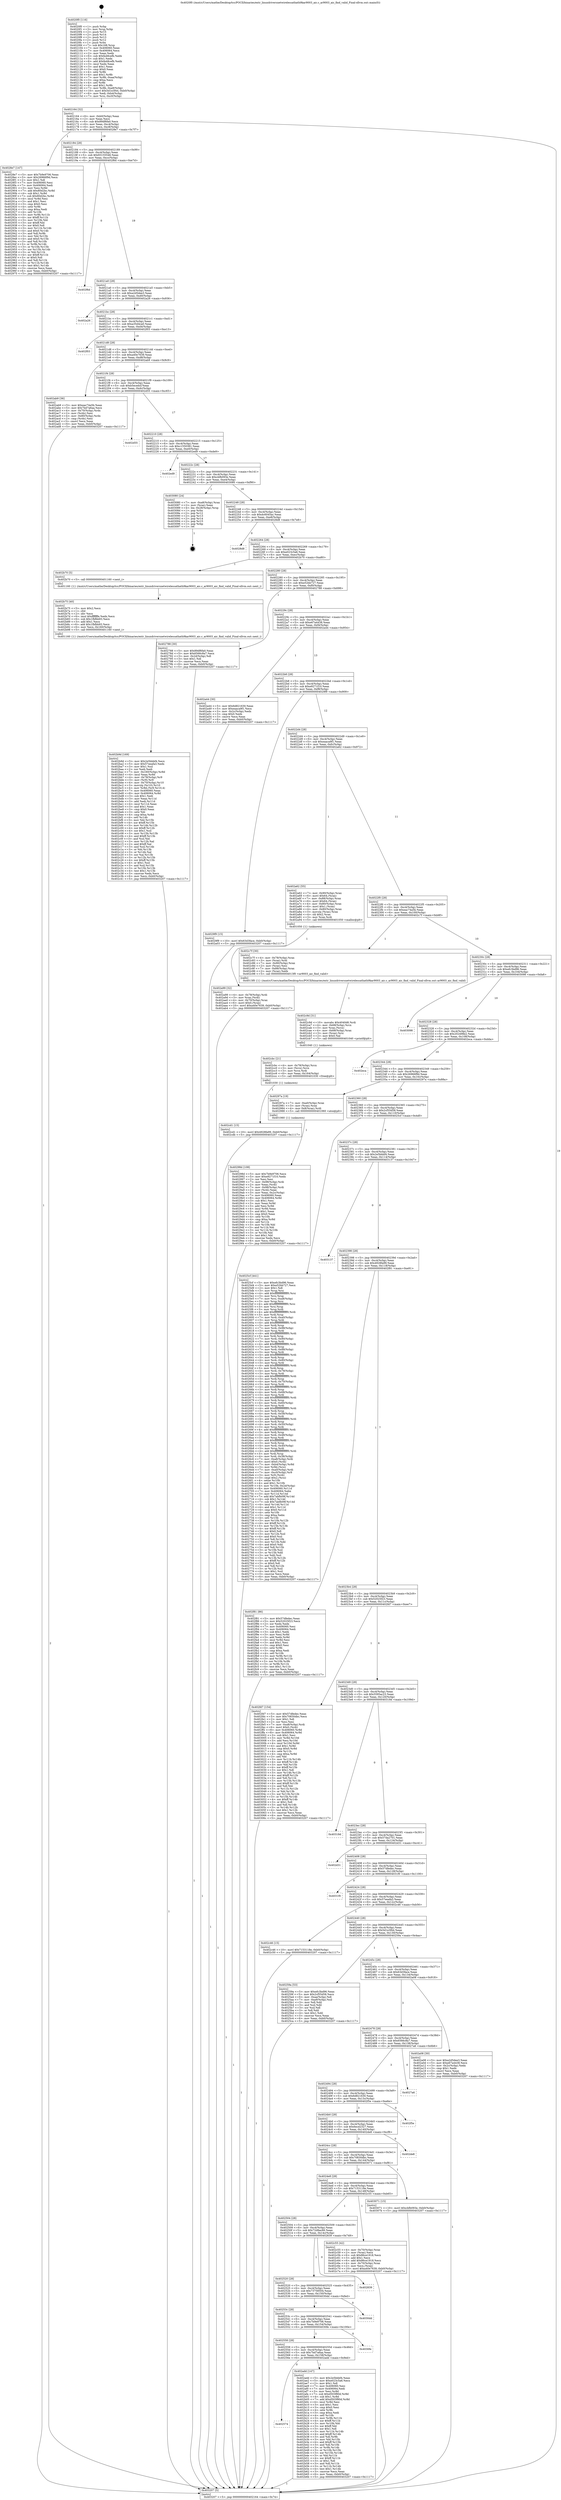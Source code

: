 digraph "0x4020f0" {
  label = "0x4020f0 (/mnt/c/Users/mathe/Desktop/tcc/POCII/binaries/extr_linuxdriversnetwirelessathath9kar9003_aic.c_ar9003_aic_find_valid_Final-ollvm.out::main(0))"
  labelloc = "t"
  node[shape=record]

  Entry [label="",width=0.3,height=0.3,shape=circle,fillcolor=black,style=filled]
  "0x402164" [label="{
     0x402164 [32]\l
     | [instrs]\l
     &nbsp;&nbsp;0x402164 \<+6\>: mov -0xb0(%rbp),%eax\l
     &nbsp;&nbsp;0x40216a \<+2\>: mov %eax,%ecx\l
     &nbsp;&nbsp;0x40216c \<+6\>: sub $0x89df6fa0,%ecx\l
     &nbsp;&nbsp;0x402172 \<+6\>: mov %eax,-0xc4(%rbp)\l
     &nbsp;&nbsp;0x402178 \<+6\>: mov %ecx,-0xc8(%rbp)\l
     &nbsp;&nbsp;0x40217e \<+6\>: je 00000000004028e7 \<main+0x7f7\>\l
  }"]
  "0x4028e7" [label="{
     0x4028e7 [147]\l
     | [instrs]\l
     &nbsp;&nbsp;0x4028e7 \<+5\>: mov $0x7b9e9706,%eax\l
     &nbsp;&nbsp;0x4028ec \<+5\>: mov $0x26966f9d,%ecx\l
     &nbsp;&nbsp;0x4028f1 \<+2\>: mov $0x1,%dl\l
     &nbsp;&nbsp;0x4028f3 \<+7\>: mov 0x406060,%esi\l
     &nbsp;&nbsp;0x4028fa \<+7\>: mov 0x406064,%edi\l
     &nbsp;&nbsp;0x402901 \<+3\>: mov %esi,%r8d\l
     &nbsp;&nbsp;0x402904 \<+7\>: add $0x80d2bc,%r8d\l
     &nbsp;&nbsp;0x40290b \<+4\>: sub $0x1,%r8d\l
     &nbsp;&nbsp;0x40290f \<+7\>: sub $0x80d2bc,%r8d\l
     &nbsp;&nbsp;0x402916 \<+4\>: imul %r8d,%esi\l
     &nbsp;&nbsp;0x40291a \<+3\>: and $0x1,%esi\l
     &nbsp;&nbsp;0x40291d \<+3\>: cmp $0x0,%esi\l
     &nbsp;&nbsp;0x402920 \<+4\>: sete %r9b\l
     &nbsp;&nbsp;0x402924 \<+3\>: cmp $0xa,%edi\l
     &nbsp;&nbsp;0x402927 \<+4\>: setl %r10b\l
     &nbsp;&nbsp;0x40292b \<+3\>: mov %r9b,%r11b\l
     &nbsp;&nbsp;0x40292e \<+4\>: xor $0xff,%r11b\l
     &nbsp;&nbsp;0x402932 \<+3\>: mov %r10b,%bl\l
     &nbsp;&nbsp;0x402935 \<+3\>: xor $0xff,%bl\l
     &nbsp;&nbsp;0x402938 \<+3\>: xor $0x0,%dl\l
     &nbsp;&nbsp;0x40293b \<+3\>: mov %r11b,%r14b\l
     &nbsp;&nbsp;0x40293e \<+4\>: and $0x0,%r14b\l
     &nbsp;&nbsp;0x402942 \<+3\>: and %dl,%r9b\l
     &nbsp;&nbsp;0x402945 \<+3\>: mov %bl,%r15b\l
     &nbsp;&nbsp;0x402948 \<+4\>: and $0x0,%r15b\l
     &nbsp;&nbsp;0x40294c \<+3\>: and %dl,%r10b\l
     &nbsp;&nbsp;0x40294f \<+3\>: or %r9b,%r14b\l
     &nbsp;&nbsp;0x402952 \<+3\>: or %r10b,%r15b\l
     &nbsp;&nbsp;0x402955 \<+3\>: xor %r15b,%r14b\l
     &nbsp;&nbsp;0x402958 \<+3\>: or %bl,%r11b\l
     &nbsp;&nbsp;0x40295b \<+4\>: xor $0xff,%r11b\l
     &nbsp;&nbsp;0x40295f \<+3\>: or $0x0,%dl\l
     &nbsp;&nbsp;0x402962 \<+3\>: and %dl,%r11b\l
     &nbsp;&nbsp;0x402965 \<+3\>: or %r11b,%r14b\l
     &nbsp;&nbsp;0x402968 \<+4\>: test $0x1,%r14b\l
     &nbsp;&nbsp;0x40296c \<+3\>: cmovne %ecx,%eax\l
     &nbsp;&nbsp;0x40296f \<+6\>: mov %eax,-0xb0(%rbp)\l
     &nbsp;&nbsp;0x402975 \<+5\>: jmp 0000000000403207 \<main+0x1117\>\l
  }"]
  "0x402184" [label="{
     0x402184 [28]\l
     | [instrs]\l
     &nbsp;&nbsp;0x402184 \<+5\>: jmp 0000000000402189 \<main+0x99\>\l
     &nbsp;&nbsp;0x402189 \<+6\>: mov -0xc4(%rbp),%eax\l
     &nbsp;&nbsp;0x40218f \<+5\>: sub $0x93155546,%eax\l
     &nbsp;&nbsp;0x402194 \<+6\>: mov %eax,-0xcc(%rbp)\l
     &nbsp;&nbsp;0x40219a \<+6\>: je 0000000000402f6d \<main+0xe7d\>\l
  }"]
  Exit [label="",width=0.3,height=0.3,shape=circle,fillcolor=black,style=filled,peripheries=2]
  "0x402f6d" [label="{
     0x402f6d\l
  }", style=dashed]
  "0x4021a0" [label="{
     0x4021a0 [28]\l
     | [instrs]\l
     &nbsp;&nbsp;0x4021a0 \<+5\>: jmp 00000000004021a5 \<main+0xb5\>\l
     &nbsp;&nbsp;0x4021a5 \<+6\>: mov -0xc4(%rbp),%eax\l
     &nbsp;&nbsp;0x4021ab \<+5\>: sub $0xa2d5dee3,%eax\l
     &nbsp;&nbsp;0x4021b0 \<+6\>: mov %eax,-0xd0(%rbp)\l
     &nbsp;&nbsp;0x4021b6 \<+6\>: je 0000000000402a26 \<main+0x936\>\l
  }"]
  "0x402cd1" [label="{
     0x402cd1 [15]\l
     | [instrs]\l
     &nbsp;&nbsp;0x402cd1 \<+10\>: movl $0x4928fa99,-0xb0(%rbp)\l
     &nbsp;&nbsp;0x402cdb \<+5\>: jmp 0000000000403207 \<main+0x1117\>\l
  }"]
  "0x402a26" [label="{
     0x402a26\l
  }", style=dashed]
  "0x4021bc" [label="{
     0x4021bc [28]\l
     | [instrs]\l
     &nbsp;&nbsp;0x4021bc \<+5\>: jmp 00000000004021c1 \<main+0xd1\>\l
     &nbsp;&nbsp;0x4021c1 \<+6\>: mov -0xc4(%rbp),%eax\l
     &nbsp;&nbsp;0x4021c7 \<+5\>: sub $0xa35d4ca0,%eax\l
     &nbsp;&nbsp;0x4021cc \<+6\>: mov %eax,-0xd4(%rbp)\l
     &nbsp;&nbsp;0x4021d2 \<+6\>: je 0000000000402f03 \<main+0xe13\>\l
  }"]
  "0x402cbc" [label="{
     0x402cbc [21]\l
     | [instrs]\l
     &nbsp;&nbsp;0x402cbc \<+4\>: mov -0x78(%rbp),%rcx\l
     &nbsp;&nbsp;0x402cc0 \<+3\>: mov (%rcx),%rcx\l
     &nbsp;&nbsp;0x402cc3 \<+3\>: mov %rcx,%rdi\l
     &nbsp;&nbsp;0x402cc6 \<+6\>: mov %eax,-0x164(%rbp)\l
     &nbsp;&nbsp;0x402ccc \<+5\>: call 0000000000401030 \<free@plt\>\l
     | [calls]\l
     &nbsp;&nbsp;0x401030 \{1\} (unknown)\l
  }"]
  "0x402f03" [label="{
     0x402f03\l
  }", style=dashed]
  "0x4021d8" [label="{
     0x4021d8 [28]\l
     | [instrs]\l
     &nbsp;&nbsp;0x4021d8 \<+5\>: jmp 00000000004021dd \<main+0xed\>\l
     &nbsp;&nbsp;0x4021dd \<+6\>: mov -0xc4(%rbp),%eax\l
     &nbsp;&nbsp;0x4021e3 \<+5\>: sub $0xa40e7639,%eax\l
     &nbsp;&nbsp;0x4021e8 \<+6\>: mov %eax,-0xd8(%rbp)\l
     &nbsp;&nbsp;0x4021ee \<+6\>: je 0000000000402ab9 \<main+0x9c9\>\l
  }"]
  "0x402c9d" [label="{
     0x402c9d [31]\l
     | [instrs]\l
     &nbsp;&nbsp;0x402c9d \<+10\>: movabs $0x4040d6,%rdi\l
     &nbsp;&nbsp;0x402ca7 \<+4\>: mov -0x68(%rbp),%rcx\l
     &nbsp;&nbsp;0x402cab \<+3\>: mov %rax,(%rcx)\l
     &nbsp;&nbsp;0x402cae \<+4\>: mov -0x68(%rbp),%rax\l
     &nbsp;&nbsp;0x402cb2 \<+3\>: mov (%rax),%rsi\l
     &nbsp;&nbsp;0x402cb5 \<+2\>: mov $0x0,%al\l
     &nbsp;&nbsp;0x402cb7 \<+5\>: call 0000000000401040 \<printf@plt\>\l
     | [calls]\l
     &nbsp;&nbsp;0x401040 \{1\} (unknown)\l
  }"]
  "0x402ab9" [label="{
     0x402ab9 [36]\l
     | [instrs]\l
     &nbsp;&nbsp;0x402ab9 \<+5\>: mov $0xeac74a5b,%eax\l
     &nbsp;&nbsp;0x402abe \<+5\>: mov $0x7bd7a6aa,%ecx\l
     &nbsp;&nbsp;0x402ac3 \<+4\>: mov -0x70(%rbp),%rdx\l
     &nbsp;&nbsp;0x402ac7 \<+2\>: mov (%rdx),%esi\l
     &nbsp;&nbsp;0x402ac9 \<+4\>: mov -0x80(%rbp),%rdx\l
     &nbsp;&nbsp;0x402acd \<+2\>: cmp (%rdx),%esi\l
     &nbsp;&nbsp;0x402acf \<+3\>: cmovl %ecx,%eax\l
     &nbsp;&nbsp;0x402ad2 \<+6\>: mov %eax,-0xb0(%rbp)\l
     &nbsp;&nbsp;0x402ad8 \<+5\>: jmp 0000000000403207 \<main+0x1117\>\l
  }"]
  "0x4021f4" [label="{
     0x4021f4 [28]\l
     | [instrs]\l
     &nbsp;&nbsp;0x4021f4 \<+5\>: jmp 00000000004021f9 \<main+0x109\>\l
     &nbsp;&nbsp;0x4021f9 \<+6\>: mov -0xc4(%rbp),%eax\l
     &nbsp;&nbsp;0x4021ff \<+5\>: sub $0xb5ecedcf,%eax\l
     &nbsp;&nbsp;0x402204 \<+6\>: mov %eax,-0xdc(%rbp)\l
     &nbsp;&nbsp;0x40220a \<+6\>: je 0000000000402d55 \<main+0xc65\>\l
  }"]
  "0x402b9d" [label="{
     0x402b9d [169]\l
     | [instrs]\l
     &nbsp;&nbsp;0x402b9d \<+5\>: mov $0x2e5bbbf4,%ecx\l
     &nbsp;&nbsp;0x402ba2 \<+5\>: mov $0x57eeafa3,%edx\l
     &nbsp;&nbsp;0x402ba7 \<+3\>: mov $0x1,%sil\l
     &nbsp;&nbsp;0x402baa \<+2\>: xor %edi,%edi\l
     &nbsp;&nbsp;0x402bac \<+7\>: mov -0x160(%rbp),%r8d\l
     &nbsp;&nbsp;0x402bb3 \<+4\>: imul %eax,%r8d\l
     &nbsp;&nbsp;0x402bb7 \<+4\>: mov -0x78(%rbp),%r9\l
     &nbsp;&nbsp;0x402bbb \<+3\>: mov (%r9),%r9\l
     &nbsp;&nbsp;0x402bbe \<+4\>: mov -0x70(%rbp),%r10\l
     &nbsp;&nbsp;0x402bc2 \<+3\>: movslq (%r10),%r10\l
     &nbsp;&nbsp;0x402bc5 \<+4\>: mov %r8d,(%r9,%r10,4)\l
     &nbsp;&nbsp;0x402bc9 \<+7\>: mov 0x406060,%eax\l
     &nbsp;&nbsp;0x402bd0 \<+8\>: mov 0x406064,%r8d\l
     &nbsp;&nbsp;0x402bd8 \<+3\>: sub $0x1,%edi\l
     &nbsp;&nbsp;0x402bdb \<+3\>: mov %eax,%r11d\l
     &nbsp;&nbsp;0x402bde \<+3\>: add %edi,%r11d\l
     &nbsp;&nbsp;0x402be1 \<+4\>: imul %r11d,%eax\l
     &nbsp;&nbsp;0x402be5 \<+3\>: and $0x1,%eax\l
     &nbsp;&nbsp;0x402be8 \<+3\>: cmp $0x0,%eax\l
     &nbsp;&nbsp;0x402beb \<+3\>: sete %bl\l
     &nbsp;&nbsp;0x402bee \<+4\>: cmp $0xa,%r8d\l
     &nbsp;&nbsp;0x402bf2 \<+4\>: setl %r14b\l
     &nbsp;&nbsp;0x402bf6 \<+3\>: mov %bl,%r15b\l
     &nbsp;&nbsp;0x402bf9 \<+4\>: xor $0xff,%r15b\l
     &nbsp;&nbsp;0x402bfd \<+3\>: mov %r14b,%r12b\l
     &nbsp;&nbsp;0x402c00 \<+4\>: xor $0xff,%r12b\l
     &nbsp;&nbsp;0x402c04 \<+4\>: xor $0x1,%sil\l
     &nbsp;&nbsp;0x402c08 \<+3\>: mov %r15b,%r13b\l
     &nbsp;&nbsp;0x402c0b \<+4\>: and $0xff,%r13b\l
     &nbsp;&nbsp;0x402c0f \<+3\>: and %sil,%bl\l
     &nbsp;&nbsp;0x402c12 \<+3\>: mov %r12b,%al\l
     &nbsp;&nbsp;0x402c15 \<+2\>: and $0xff,%al\l
     &nbsp;&nbsp;0x402c17 \<+3\>: and %sil,%r14b\l
     &nbsp;&nbsp;0x402c1a \<+3\>: or %bl,%r13b\l
     &nbsp;&nbsp;0x402c1d \<+3\>: or %r14b,%al\l
     &nbsp;&nbsp;0x402c20 \<+3\>: xor %al,%r13b\l
     &nbsp;&nbsp;0x402c23 \<+3\>: or %r12b,%r15b\l
     &nbsp;&nbsp;0x402c26 \<+4\>: xor $0xff,%r15b\l
     &nbsp;&nbsp;0x402c2a \<+4\>: or $0x1,%sil\l
     &nbsp;&nbsp;0x402c2e \<+3\>: and %sil,%r15b\l
     &nbsp;&nbsp;0x402c31 \<+3\>: or %r15b,%r13b\l
     &nbsp;&nbsp;0x402c34 \<+4\>: test $0x1,%r13b\l
     &nbsp;&nbsp;0x402c38 \<+3\>: cmovne %edx,%ecx\l
     &nbsp;&nbsp;0x402c3b \<+6\>: mov %ecx,-0xb0(%rbp)\l
     &nbsp;&nbsp;0x402c41 \<+5\>: jmp 0000000000403207 \<main+0x1117\>\l
  }"]
  "0x402d55" [label="{
     0x402d55\l
  }", style=dashed]
  "0x402210" [label="{
     0x402210 [28]\l
     | [instrs]\l
     &nbsp;&nbsp;0x402210 \<+5\>: jmp 0000000000402215 \<main+0x125\>\l
     &nbsp;&nbsp;0x402215 \<+6\>: mov -0xc4(%rbp),%eax\l
     &nbsp;&nbsp;0x40221b \<+5\>: sub $0xc1550381,%eax\l
     &nbsp;&nbsp;0x402220 \<+6\>: mov %eax,-0xe0(%rbp)\l
     &nbsp;&nbsp;0x402226 \<+6\>: je 0000000000402ed9 \<main+0xde9\>\l
  }"]
  "0x402b75" [label="{
     0x402b75 [40]\l
     | [instrs]\l
     &nbsp;&nbsp;0x402b75 \<+5\>: mov $0x2,%ecx\l
     &nbsp;&nbsp;0x402b7a \<+1\>: cltd\l
     &nbsp;&nbsp;0x402b7b \<+2\>: idiv %ecx\l
     &nbsp;&nbsp;0x402b7d \<+6\>: imul $0xfffffffe,%edx,%ecx\l
     &nbsp;&nbsp;0x402b83 \<+6\>: sub $0x1fbfbb93,%ecx\l
     &nbsp;&nbsp;0x402b89 \<+3\>: add $0x1,%ecx\l
     &nbsp;&nbsp;0x402b8c \<+6\>: add $0x1fbfbb93,%ecx\l
     &nbsp;&nbsp;0x402b92 \<+6\>: mov %ecx,-0x160(%rbp)\l
     &nbsp;&nbsp;0x402b98 \<+5\>: call 0000000000401160 \<next_i\>\l
     | [calls]\l
     &nbsp;&nbsp;0x401160 \{1\} (/mnt/c/Users/mathe/Desktop/tcc/POCII/binaries/extr_linuxdriversnetwirelessathath9kar9003_aic.c_ar9003_aic_find_valid_Final-ollvm.out::next_i)\l
  }"]
  "0x402ed9" [label="{
     0x402ed9\l
  }", style=dashed]
  "0x40222c" [label="{
     0x40222c [28]\l
     | [instrs]\l
     &nbsp;&nbsp;0x40222c \<+5\>: jmp 0000000000402231 \<main+0x141\>\l
     &nbsp;&nbsp;0x402231 \<+6\>: mov -0xc4(%rbp),%eax\l
     &nbsp;&nbsp;0x402237 \<+5\>: sub $0xcbfb093e,%eax\l
     &nbsp;&nbsp;0x40223c \<+6\>: mov %eax,-0xe4(%rbp)\l
     &nbsp;&nbsp;0x402242 \<+6\>: je 0000000000403080 \<main+0xf90\>\l
  }"]
  "0x402574" [label="{
     0x402574\l
  }", style=dashed]
  "0x403080" [label="{
     0x403080 [24]\l
     | [instrs]\l
     &nbsp;&nbsp;0x403080 \<+7\>: mov -0xa8(%rbp),%rax\l
     &nbsp;&nbsp;0x403087 \<+2\>: mov (%rax),%eax\l
     &nbsp;&nbsp;0x403089 \<+4\>: lea -0x28(%rbp),%rsp\l
     &nbsp;&nbsp;0x40308d \<+1\>: pop %rbx\l
     &nbsp;&nbsp;0x40308e \<+2\>: pop %r12\l
     &nbsp;&nbsp;0x403090 \<+2\>: pop %r13\l
     &nbsp;&nbsp;0x403092 \<+2\>: pop %r14\l
     &nbsp;&nbsp;0x403094 \<+2\>: pop %r15\l
     &nbsp;&nbsp;0x403096 \<+1\>: pop %rbp\l
     &nbsp;&nbsp;0x403097 \<+1\>: ret\l
  }"]
  "0x402248" [label="{
     0x402248 [28]\l
     | [instrs]\l
     &nbsp;&nbsp;0x402248 \<+5\>: jmp 000000000040224d \<main+0x15d\>\l
     &nbsp;&nbsp;0x40224d \<+6\>: mov -0xc4(%rbp),%eax\l
     &nbsp;&nbsp;0x402253 \<+5\>: sub $0xdc6045ac,%eax\l
     &nbsp;&nbsp;0x402258 \<+6\>: mov %eax,-0xe8(%rbp)\l
     &nbsp;&nbsp;0x40225e \<+6\>: je 00000000004028d8 \<main+0x7e8\>\l
  }"]
  "0x402add" [label="{
     0x402add [147]\l
     | [instrs]\l
     &nbsp;&nbsp;0x402add \<+5\>: mov $0x2e5bbbf4,%eax\l
     &nbsp;&nbsp;0x402ae2 \<+5\>: mov $0xe023c5a6,%ecx\l
     &nbsp;&nbsp;0x402ae7 \<+2\>: mov $0x1,%dl\l
     &nbsp;&nbsp;0x402ae9 \<+7\>: mov 0x406060,%esi\l
     &nbsp;&nbsp;0x402af0 \<+7\>: mov 0x406064,%edi\l
     &nbsp;&nbsp;0x402af7 \<+3\>: mov %esi,%r8d\l
     &nbsp;&nbsp;0x402afa \<+7\>: sub $0xd503f80d,%r8d\l
     &nbsp;&nbsp;0x402b01 \<+4\>: sub $0x1,%r8d\l
     &nbsp;&nbsp;0x402b05 \<+7\>: add $0xd503f80d,%r8d\l
     &nbsp;&nbsp;0x402b0c \<+4\>: imul %r8d,%esi\l
     &nbsp;&nbsp;0x402b10 \<+3\>: and $0x1,%esi\l
     &nbsp;&nbsp;0x402b13 \<+3\>: cmp $0x0,%esi\l
     &nbsp;&nbsp;0x402b16 \<+4\>: sete %r9b\l
     &nbsp;&nbsp;0x402b1a \<+3\>: cmp $0xa,%edi\l
     &nbsp;&nbsp;0x402b1d \<+4\>: setl %r10b\l
     &nbsp;&nbsp;0x402b21 \<+3\>: mov %r9b,%r11b\l
     &nbsp;&nbsp;0x402b24 \<+4\>: xor $0xff,%r11b\l
     &nbsp;&nbsp;0x402b28 \<+3\>: mov %r10b,%bl\l
     &nbsp;&nbsp;0x402b2b \<+3\>: xor $0xff,%bl\l
     &nbsp;&nbsp;0x402b2e \<+3\>: xor $0x1,%dl\l
     &nbsp;&nbsp;0x402b31 \<+3\>: mov %r11b,%r14b\l
     &nbsp;&nbsp;0x402b34 \<+4\>: and $0xff,%r14b\l
     &nbsp;&nbsp;0x402b38 \<+3\>: and %dl,%r9b\l
     &nbsp;&nbsp;0x402b3b \<+3\>: mov %bl,%r15b\l
     &nbsp;&nbsp;0x402b3e \<+4\>: and $0xff,%r15b\l
     &nbsp;&nbsp;0x402b42 \<+3\>: and %dl,%r10b\l
     &nbsp;&nbsp;0x402b45 \<+3\>: or %r9b,%r14b\l
     &nbsp;&nbsp;0x402b48 \<+3\>: or %r10b,%r15b\l
     &nbsp;&nbsp;0x402b4b \<+3\>: xor %r15b,%r14b\l
     &nbsp;&nbsp;0x402b4e \<+3\>: or %bl,%r11b\l
     &nbsp;&nbsp;0x402b51 \<+4\>: xor $0xff,%r11b\l
     &nbsp;&nbsp;0x402b55 \<+3\>: or $0x1,%dl\l
     &nbsp;&nbsp;0x402b58 \<+3\>: and %dl,%r11b\l
     &nbsp;&nbsp;0x402b5b \<+3\>: or %r11b,%r14b\l
     &nbsp;&nbsp;0x402b5e \<+4\>: test $0x1,%r14b\l
     &nbsp;&nbsp;0x402b62 \<+3\>: cmovne %ecx,%eax\l
     &nbsp;&nbsp;0x402b65 \<+6\>: mov %eax,-0xb0(%rbp)\l
     &nbsp;&nbsp;0x402b6b \<+5\>: jmp 0000000000403207 \<main+0x1117\>\l
  }"]
  "0x4028d8" [label="{
     0x4028d8\l
  }", style=dashed]
  "0x402264" [label="{
     0x402264 [28]\l
     | [instrs]\l
     &nbsp;&nbsp;0x402264 \<+5\>: jmp 0000000000402269 \<main+0x179\>\l
     &nbsp;&nbsp;0x402269 \<+6\>: mov -0xc4(%rbp),%eax\l
     &nbsp;&nbsp;0x40226f \<+5\>: sub $0xe023c5a6,%eax\l
     &nbsp;&nbsp;0x402274 \<+6\>: mov %eax,-0xec(%rbp)\l
     &nbsp;&nbsp;0x40227a \<+6\>: je 0000000000402b70 \<main+0xa80\>\l
  }"]
  "0x402558" [label="{
     0x402558 [28]\l
     | [instrs]\l
     &nbsp;&nbsp;0x402558 \<+5\>: jmp 000000000040255d \<main+0x46d\>\l
     &nbsp;&nbsp;0x40255d \<+6\>: mov -0xc4(%rbp),%eax\l
     &nbsp;&nbsp;0x402563 \<+5\>: sub $0x7bd7a6aa,%eax\l
     &nbsp;&nbsp;0x402568 \<+6\>: mov %eax,-0x158(%rbp)\l
     &nbsp;&nbsp;0x40256e \<+6\>: je 0000000000402add \<main+0x9ed\>\l
  }"]
  "0x402b70" [label="{
     0x402b70 [5]\l
     | [instrs]\l
     &nbsp;&nbsp;0x402b70 \<+5\>: call 0000000000401160 \<next_i\>\l
     | [calls]\l
     &nbsp;&nbsp;0x401160 \{1\} (/mnt/c/Users/mathe/Desktop/tcc/POCII/binaries/extr_linuxdriversnetwirelessathath9kar9003_aic.c_ar9003_aic_find_valid_Final-ollvm.out::next_i)\l
  }"]
  "0x402280" [label="{
     0x402280 [28]\l
     | [instrs]\l
     &nbsp;&nbsp;0x402280 \<+5\>: jmp 0000000000402285 \<main+0x195\>\l
     &nbsp;&nbsp;0x402285 \<+6\>: mov -0xc4(%rbp),%eax\l
     &nbsp;&nbsp;0x40228b \<+5\>: sub $0xe52bb727,%eax\l
     &nbsp;&nbsp;0x402290 \<+6\>: mov %eax,-0xf0(%rbp)\l
     &nbsp;&nbsp;0x402296 \<+6\>: je 0000000000402788 \<main+0x698\>\l
  }"]
  "0x4030fe" [label="{
     0x4030fe\l
  }", style=dashed]
  "0x402788" [label="{
     0x402788 [30]\l
     | [instrs]\l
     &nbsp;&nbsp;0x402788 \<+5\>: mov $0x89df6fa0,%eax\l
     &nbsp;&nbsp;0x40278d \<+5\>: mov $0x6566c8a7,%ecx\l
     &nbsp;&nbsp;0x402792 \<+3\>: mov -0x2d(%rbp),%dl\l
     &nbsp;&nbsp;0x402795 \<+3\>: test $0x1,%dl\l
     &nbsp;&nbsp;0x402798 \<+3\>: cmovne %ecx,%eax\l
     &nbsp;&nbsp;0x40279b \<+6\>: mov %eax,-0xb0(%rbp)\l
     &nbsp;&nbsp;0x4027a1 \<+5\>: jmp 0000000000403207 \<main+0x1117\>\l
  }"]
  "0x40229c" [label="{
     0x40229c [28]\l
     | [instrs]\l
     &nbsp;&nbsp;0x40229c \<+5\>: jmp 00000000004022a1 \<main+0x1b1\>\l
     &nbsp;&nbsp;0x4022a1 \<+6\>: mov -0xc4(%rbp),%eax\l
     &nbsp;&nbsp;0x4022a7 \<+5\>: sub $0xe67a4438,%eax\l
     &nbsp;&nbsp;0x4022ac \<+6\>: mov %eax,-0xf4(%rbp)\l
     &nbsp;&nbsp;0x4022b2 \<+6\>: je 0000000000402a44 \<main+0x954\>\l
  }"]
  "0x40253c" [label="{
     0x40253c [28]\l
     | [instrs]\l
     &nbsp;&nbsp;0x40253c \<+5\>: jmp 0000000000402541 \<main+0x451\>\l
     &nbsp;&nbsp;0x402541 \<+6\>: mov -0xc4(%rbp),%eax\l
     &nbsp;&nbsp;0x402547 \<+5\>: sub $0x7b9e9706,%eax\l
     &nbsp;&nbsp;0x40254c \<+6\>: mov %eax,-0x154(%rbp)\l
     &nbsp;&nbsp;0x402552 \<+6\>: je 00000000004030fe \<main+0x100e\>\l
  }"]
  "0x402a44" [label="{
     0x402a44 [30]\l
     | [instrs]\l
     &nbsp;&nbsp;0x402a44 \<+5\>: mov $0x6d821630,%eax\l
     &nbsp;&nbsp;0x402a49 \<+5\>: mov $0xeaaca9f1,%ecx\l
     &nbsp;&nbsp;0x402a4e \<+3\>: mov -0x2c(%rbp),%edx\l
     &nbsp;&nbsp;0x402a51 \<+3\>: cmp $0x0,%edx\l
     &nbsp;&nbsp;0x402a54 \<+3\>: cmove %ecx,%eax\l
     &nbsp;&nbsp;0x402a57 \<+6\>: mov %eax,-0xb0(%rbp)\l
     &nbsp;&nbsp;0x402a5d \<+5\>: jmp 0000000000403207 \<main+0x1117\>\l
  }"]
  "0x4022b8" [label="{
     0x4022b8 [28]\l
     | [instrs]\l
     &nbsp;&nbsp;0x4022b8 \<+5\>: jmp 00000000004022bd \<main+0x1cd\>\l
     &nbsp;&nbsp;0x4022bd \<+6\>: mov -0xc4(%rbp),%eax\l
     &nbsp;&nbsp;0x4022c3 \<+5\>: sub $0xe9271f10,%eax\l
     &nbsp;&nbsp;0x4022c8 \<+6\>: mov %eax,-0xf8(%rbp)\l
     &nbsp;&nbsp;0x4022ce \<+6\>: je 00000000004029f9 \<main+0x909\>\l
  }"]
  "0x4030dd" [label="{
     0x4030dd\l
  }", style=dashed]
  "0x4029f9" [label="{
     0x4029f9 [15]\l
     | [instrs]\l
     &nbsp;&nbsp;0x4029f9 \<+10\>: movl $0x63d3face,-0xb0(%rbp)\l
     &nbsp;&nbsp;0x402a03 \<+5\>: jmp 0000000000403207 \<main+0x1117\>\l
  }"]
  "0x4022d4" [label="{
     0x4022d4 [28]\l
     | [instrs]\l
     &nbsp;&nbsp;0x4022d4 \<+5\>: jmp 00000000004022d9 \<main+0x1e9\>\l
     &nbsp;&nbsp;0x4022d9 \<+6\>: mov -0xc4(%rbp),%eax\l
     &nbsp;&nbsp;0x4022df \<+5\>: sub $0xeaaca9f1,%eax\l
     &nbsp;&nbsp;0x4022e4 \<+6\>: mov %eax,-0xfc(%rbp)\l
     &nbsp;&nbsp;0x4022ea \<+6\>: je 0000000000402a62 \<main+0x972\>\l
  }"]
  "0x402520" [label="{
     0x402520 [28]\l
     | [instrs]\l
     &nbsp;&nbsp;0x402520 \<+5\>: jmp 0000000000402525 \<main+0x435\>\l
     &nbsp;&nbsp;0x402525 \<+6\>: mov -0xc4(%rbp),%eax\l
     &nbsp;&nbsp;0x40252b \<+5\>: sub $0x73758504,%eax\l
     &nbsp;&nbsp;0x402530 \<+6\>: mov %eax,-0x150(%rbp)\l
     &nbsp;&nbsp;0x402536 \<+6\>: je 00000000004030dd \<main+0xfed\>\l
  }"]
  "0x402a62" [label="{
     0x402a62 [55]\l
     | [instrs]\l
     &nbsp;&nbsp;0x402a62 \<+7\>: mov -0x90(%rbp),%rax\l
     &nbsp;&nbsp;0x402a69 \<+6\>: movl $0x64,(%rax)\l
     &nbsp;&nbsp;0x402a6f \<+7\>: mov -0x88(%rbp),%rax\l
     &nbsp;&nbsp;0x402a76 \<+6\>: movl $0x64,(%rax)\l
     &nbsp;&nbsp;0x402a7c \<+4\>: mov -0x80(%rbp),%rax\l
     &nbsp;&nbsp;0x402a80 \<+6\>: movl $0x1,(%rax)\l
     &nbsp;&nbsp;0x402a86 \<+4\>: mov -0x80(%rbp),%rax\l
     &nbsp;&nbsp;0x402a8a \<+3\>: movslq (%rax),%rax\l
     &nbsp;&nbsp;0x402a8d \<+4\>: shl $0x2,%rax\l
     &nbsp;&nbsp;0x402a91 \<+3\>: mov %rax,%rdi\l
     &nbsp;&nbsp;0x402a94 \<+5\>: call 0000000000401050 \<malloc@plt\>\l
     | [calls]\l
     &nbsp;&nbsp;0x401050 \{1\} (unknown)\l
  }"]
  "0x4022f0" [label="{
     0x4022f0 [28]\l
     | [instrs]\l
     &nbsp;&nbsp;0x4022f0 \<+5\>: jmp 00000000004022f5 \<main+0x205\>\l
     &nbsp;&nbsp;0x4022f5 \<+6\>: mov -0xc4(%rbp),%eax\l
     &nbsp;&nbsp;0x4022fb \<+5\>: sub $0xeac74a5b,%eax\l
     &nbsp;&nbsp;0x402300 \<+6\>: mov %eax,-0x100(%rbp)\l
     &nbsp;&nbsp;0x402306 \<+6\>: je 0000000000402c7f \<main+0xb8f\>\l
  }"]
  "0x402839" [label="{
     0x402839\l
  }", style=dashed]
  "0x402c7f" [label="{
     0x402c7f [30]\l
     | [instrs]\l
     &nbsp;&nbsp;0x402c7f \<+4\>: mov -0x78(%rbp),%rax\l
     &nbsp;&nbsp;0x402c83 \<+3\>: mov (%rax),%rdi\l
     &nbsp;&nbsp;0x402c86 \<+7\>: mov -0x90(%rbp),%rax\l
     &nbsp;&nbsp;0x402c8d \<+2\>: mov (%rax),%esi\l
     &nbsp;&nbsp;0x402c8f \<+7\>: mov -0x88(%rbp),%rax\l
     &nbsp;&nbsp;0x402c96 \<+2\>: mov (%rax),%edx\l
     &nbsp;&nbsp;0x402c98 \<+5\>: call 00000000004013f0 \<ar9003_aic_find_valid\>\l
     | [calls]\l
     &nbsp;&nbsp;0x4013f0 \{1\} (/mnt/c/Users/mathe/Desktop/tcc/POCII/binaries/extr_linuxdriversnetwirelessathath9kar9003_aic.c_ar9003_aic_find_valid_Final-ollvm.out::ar9003_aic_find_valid)\l
  }"]
  "0x40230c" [label="{
     0x40230c [28]\l
     | [instrs]\l
     &nbsp;&nbsp;0x40230c \<+5\>: jmp 0000000000402311 \<main+0x221\>\l
     &nbsp;&nbsp;0x402311 \<+6\>: mov -0xc4(%rbp),%eax\l
     &nbsp;&nbsp;0x402317 \<+5\>: sub $0xefc3bd96,%eax\l
     &nbsp;&nbsp;0x40231c \<+6\>: mov %eax,-0x104(%rbp)\l
     &nbsp;&nbsp;0x402322 \<+6\>: je 0000000000403098 \<main+0xfa8\>\l
  }"]
  "0x402504" [label="{
     0x402504 [28]\l
     | [instrs]\l
     &nbsp;&nbsp;0x402504 \<+5\>: jmp 0000000000402509 \<main+0x419\>\l
     &nbsp;&nbsp;0x402509 \<+6\>: mov -0xc4(%rbp),%eax\l
     &nbsp;&nbsp;0x40250f \<+5\>: sub $0x72d8ac66,%eax\l
     &nbsp;&nbsp;0x402514 \<+6\>: mov %eax,-0x14c(%rbp)\l
     &nbsp;&nbsp;0x40251a \<+6\>: je 0000000000402839 \<main+0x749\>\l
  }"]
  "0x403098" [label="{
     0x403098\l
  }", style=dashed]
  "0x402328" [label="{
     0x402328 [28]\l
     | [instrs]\l
     &nbsp;&nbsp;0x402328 \<+5\>: jmp 000000000040232d \<main+0x23d\>\l
     &nbsp;&nbsp;0x40232d \<+6\>: mov -0xc4(%rbp),%eax\l
     &nbsp;&nbsp;0x402333 \<+5\>: sub $0x202498e2,%eax\l
     &nbsp;&nbsp;0x402338 \<+6\>: mov %eax,-0x108(%rbp)\l
     &nbsp;&nbsp;0x40233e \<+6\>: je 0000000000402eca \<main+0xdda\>\l
  }"]
  "0x402c55" [label="{
     0x402c55 [42]\l
     | [instrs]\l
     &nbsp;&nbsp;0x402c55 \<+4\>: mov -0x70(%rbp),%rax\l
     &nbsp;&nbsp;0x402c59 \<+2\>: mov (%rax),%ecx\l
     &nbsp;&nbsp;0x402c5b \<+6\>: sub $0x86ce1918,%ecx\l
     &nbsp;&nbsp;0x402c61 \<+3\>: add $0x1,%ecx\l
     &nbsp;&nbsp;0x402c64 \<+6\>: add $0x86ce1918,%ecx\l
     &nbsp;&nbsp;0x402c6a \<+4\>: mov -0x70(%rbp),%rax\l
     &nbsp;&nbsp;0x402c6e \<+2\>: mov %ecx,(%rax)\l
     &nbsp;&nbsp;0x402c70 \<+10\>: movl $0xa40e7639,-0xb0(%rbp)\l
     &nbsp;&nbsp;0x402c7a \<+5\>: jmp 0000000000403207 \<main+0x1117\>\l
  }"]
  "0x402eca" [label="{
     0x402eca\l
  }", style=dashed]
  "0x402344" [label="{
     0x402344 [28]\l
     | [instrs]\l
     &nbsp;&nbsp;0x402344 \<+5\>: jmp 0000000000402349 \<main+0x259\>\l
     &nbsp;&nbsp;0x402349 \<+6\>: mov -0xc4(%rbp),%eax\l
     &nbsp;&nbsp;0x40234f \<+5\>: sub $0x26966f9d,%eax\l
     &nbsp;&nbsp;0x402354 \<+6\>: mov %eax,-0x10c(%rbp)\l
     &nbsp;&nbsp;0x40235a \<+6\>: je 000000000040297a \<main+0x88a\>\l
  }"]
  "0x4024e8" [label="{
     0x4024e8 [28]\l
     | [instrs]\l
     &nbsp;&nbsp;0x4024e8 \<+5\>: jmp 00000000004024ed \<main+0x3fd\>\l
     &nbsp;&nbsp;0x4024ed \<+6\>: mov -0xc4(%rbp),%eax\l
     &nbsp;&nbsp;0x4024f3 \<+5\>: sub $0x7153118e,%eax\l
     &nbsp;&nbsp;0x4024f8 \<+6\>: mov %eax,-0x148(%rbp)\l
     &nbsp;&nbsp;0x4024fe \<+6\>: je 0000000000402c55 \<main+0xb65\>\l
  }"]
  "0x40297a" [label="{
     0x40297a [19]\l
     | [instrs]\l
     &nbsp;&nbsp;0x40297a \<+7\>: mov -0xa0(%rbp),%rax\l
     &nbsp;&nbsp;0x402981 \<+3\>: mov (%rax),%rax\l
     &nbsp;&nbsp;0x402984 \<+4\>: mov 0x8(%rax),%rdi\l
     &nbsp;&nbsp;0x402988 \<+5\>: call 0000000000401060 \<atoi@plt\>\l
     | [calls]\l
     &nbsp;&nbsp;0x401060 \{1\} (unknown)\l
  }"]
  "0x402360" [label="{
     0x402360 [28]\l
     | [instrs]\l
     &nbsp;&nbsp;0x402360 \<+5\>: jmp 0000000000402365 \<main+0x275\>\l
     &nbsp;&nbsp;0x402365 \<+6\>: mov -0xc4(%rbp),%eax\l
     &nbsp;&nbsp;0x40236b \<+5\>: sub $0x2cf55d58,%eax\l
     &nbsp;&nbsp;0x402370 \<+6\>: mov %eax,-0x110(%rbp)\l
     &nbsp;&nbsp;0x402376 \<+6\>: je 00000000004025cf \<main+0x4df\>\l
  }"]
  "0x403071" [label="{
     0x403071 [15]\l
     | [instrs]\l
     &nbsp;&nbsp;0x403071 \<+10\>: movl $0xcbfb093e,-0xb0(%rbp)\l
     &nbsp;&nbsp;0x40307b \<+5\>: jmp 0000000000403207 \<main+0x1117\>\l
  }"]
  "0x4025cf" [label="{
     0x4025cf [441]\l
     | [instrs]\l
     &nbsp;&nbsp;0x4025cf \<+5\>: mov $0xefc3bd96,%eax\l
     &nbsp;&nbsp;0x4025d4 \<+5\>: mov $0xe52bb727,%ecx\l
     &nbsp;&nbsp;0x4025d9 \<+2\>: mov $0x1,%dl\l
     &nbsp;&nbsp;0x4025db \<+3\>: mov %rsp,%rsi\l
     &nbsp;&nbsp;0x4025de \<+4\>: add $0xfffffffffffffff0,%rsi\l
     &nbsp;&nbsp;0x4025e2 \<+3\>: mov %rsi,%rsp\l
     &nbsp;&nbsp;0x4025e5 \<+7\>: mov %rsi,-0xa8(%rbp)\l
     &nbsp;&nbsp;0x4025ec \<+3\>: mov %rsp,%rsi\l
     &nbsp;&nbsp;0x4025ef \<+4\>: add $0xfffffffffffffff0,%rsi\l
     &nbsp;&nbsp;0x4025f3 \<+3\>: mov %rsi,%rsp\l
     &nbsp;&nbsp;0x4025f6 \<+3\>: mov %rsp,%rdi\l
     &nbsp;&nbsp;0x4025f9 \<+4\>: add $0xfffffffffffffff0,%rdi\l
     &nbsp;&nbsp;0x4025fd \<+3\>: mov %rdi,%rsp\l
     &nbsp;&nbsp;0x402600 \<+7\>: mov %rdi,-0xa0(%rbp)\l
     &nbsp;&nbsp;0x402607 \<+3\>: mov %rsp,%rdi\l
     &nbsp;&nbsp;0x40260a \<+4\>: add $0xfffffffffffffff0,%rdi\l
     &nbsp;&nbsp;0x40260e \<+3\>: mov %rdi,%rsp\l
     &nbsp;&nbsp;0x402611 \<+7\>: mov %rdi,-0x98(%rbp)\l
     &nbsp;&nbsp;0x402618 \<+3\>: mov %rsp,%rdi\l
     &nbsp;&nbsp;0x40261b \<+4\>: add $0xfffffffffffffff0,%rdi\l
     &nbsp;&nbsp;0x40261f \<+3\>: mov %rdi,%rsp\l
     &nbsp;&nbsp;0x402622 \<+7\>: mov %rdi,-0x90(%rbp)\l
     &nbsp;&nbsp;0x402629 \<+3\>: mov %rsp,%rdi\l
     &nbsp;&nbsp;0x40262c \<+4\>: add $0xfffffffffffffff0,%rdi\l
     &nbsp;&nbsp;0x402630 \<+3\>: mov %rdi,%rsp\l
     &nbsp;&nbsp;0x402633 \<+7\>: mov %rdi,-0x88(%rbp)\l
     &nbsp;&nbsp;0x40263a \<+3\>: mov %rsp,%rdi\l
     &nbsp;&nbsp;0x40263d \<+4\>: add $0xfffffffffffffff0,%rdi\l
     &nbsp;&nbsp;0x402641 \<+3\>: mov %rdi,%rsp\l
     &nbsp;&nbsp;0x402644 \<+4\>: mov %rdi,-0x80(%rbp)\l
     &nbsp;&nbsp;0x402648 \<+3\>: mov %rsp,%rdi\l
     &nbsp;&nbsp;0x40264b \<+4\>: add $0xfffffffffffffff0,%rdi\l
     &nbsp;&nbsp;0x40264f \<+3\>: mov %rdi,%rsp\l
     &nbsp;&nbsp;0x402652 \<+4\>: mov %rdi,-0x78(%rbp)\l
     &nbsp;&nbsp;0x402656 \<+3\>: mov %rsp,%rdi\l
     &nbsp;&nbsp;0x402659 \<+4\>: add $0xfffffffffffffff0,%rdi\l
     &nbsp;&nbsp;0x40265d \<+3\>: mov %rdi,%rsp\l
     &nbsp;&nbsp;0x402660 \<+4\>: mov %rdi,-0x70(%rbp)\l
     &nbsp;&nbsp;0x402664 \<+3\>: mov %rsp,%rdi\l
     &nbsp;&nbsp;0x402667 \<+4\>: add $0xfffffffffffffff0,%rdi\l
     &nbsp;&nbsp;0x40266b \<+3\>: mov %rdi,%rsp\l
     &nbsp;&nbsp;0x40266e \<+4\>: mov %rdi,-0x68(%rbp)\l
     &nbsp;&nbsp;0x402672 \<+3\>: mov %rsp,%rdi\l
     &nbsp;&nbsp;0x402675 \<+4\>: add $0xfffffffffffffff0,%rdi\l
     &nbsp;&nbsp;0x402679 \<+3\>: mov %rdi,%rsp\l
     &nbsp;&nbsp;0x40267c \<+4\>: mov %rdi,-0x60(%rbp)\l
     &nbsp;&nbsp;0x402680 \<+3\>: mov %rsp,%rdi\l
     &nbsp;&nbsp;0x402683 \<+4\>: add $0xfffffffffffffff0,%rdi\l
     &nbsp;&nbsp;0x402687 \<+3\>: mov %rdi,%rsp\l
     &nbsp;&nbsp;0x40268a \<+4\>: mov %rdi,-0x58(%rbp)\l
     &nbsp;&nbsp;0x40268e \<+3\>: mov %rsp,%rdi\l
     &nbsp;&nbsp;0x402691 \<+4\>: add $0xfffffffffffffff0,%rdi\l
     &nbsp;&nbsp;0x402695 \<+3\>: mov %rdi,%rsp\l
     &nbsp;&nbsp;0x402698 \<+4\>: mov %rdi,-0x50(%rbp)\l
     &nbsp;&nbsp;0x40269c \<+3\>: mov %rsp,%rdi\l
     &nbsp;&nbsp;0x40269f \<+4\>: add $0xfffffffffffffff0,%rdi\l
     &nbsp;&nbsp;0x4026a3 \<+3\>: mov %rdi,%rsp\l
     &nbsp;&nbsp;0x4026a6 \<+4\>: mov %rdi,-0x48(%rbp)\l
     &nbsp;&nbsp;0x4026aa \<+3\>: mov %rsp,%rdi\l
     &nbsp;&nbsp;0x4026ad \<+4\>: add $0xfffffffffffffff0,%rdi\l
     &nbsp;&nbsp;0x4026b1 \<+3\>: mov %rdi,%rsp\l
     &nbsp;&nbsp;0x4026b4 \<+4\>: mov %rdi,-0x40(%rbp)\l
     &nbsp;&nbsp;0x4026b8 \<+3\>: mov %rsp,%rdi\l
     &nbsp;&nbsp;0x4026bb \<+4\>: add $0xfffffffffffffff0,%rdi\l
     &nbsp;&nbsp;0x4026bf \<+3\>: mov %rdi,%rsp\l
     &nbsp;&nbsp;0x4026c2 \<+4\>: mov %rdi,-0x38(%rbp)\l
     &nbsp;&nbsp;0x4026c6 \<+7\>: mov -0xa8(%rbp),%rdi\l
     &nbsp;&nbsp;0x4026cd \<+6\>: movl $0x0,(%rdi)\l
     &nbsp;&nbsp;0x4026d3 \<+7\>: mov -0xb4(%rbp),%r8d\l
     &nbsp;&nbsp;0x4026da \<+3\>: mov %r8d,(%rsi)\l
     &nbsp;&nbsp;0x4026dd \<+7\>: mov -0xa0(%rbp),%rdi\l
     &nbsp;&nbsp;0x4026e4 \<+7\>: mov -0xc0(%rbp),%r9\l
     &nbsp;&nbsp;0x4026eb \<+3\>: mov %r9,(%rdi)\l
     &nbsp;&nbsp;0x4026ee \<+3\>: cmpl $0x2,(%rsi)\l
     &nbsp;&nbsp;0x4026f1 \<+4\>: setne %r10b\l
     &nbsp;&nbsp;0x4026f5 \<+4\>: and $0x1,%r10b\l
     &nbsp;&nbsp;0x4026f9 \<+4\>: mov %r10b,-0x2d(%rbp)\l
     &nbsp;&nbsp;0x4026fd \<+8\>: mov 0x406060,%r11d\l
     &nbsp;&nbsp;0x402705 \<+7\>: mov 0x406064,%ebx\l
     &nbsp;&nbsp;0x40270c \<+3\>: mov %r11d,%r14d\l
     &nbsp;&nbsp;0x40270f \<+7\>: add $0x7abfb09f,%r14d\l
     &nbsp;&nbsp;0x402716 \<+4\>: sub $0x1,%r14d\l
     &nbsp;&nbsp;0x40271a \<+7\>: sub $0x7abfb09f,%r14d\l
     &nbsp;&nbsp;0x402721 \<+4\>: imul %r14d,%r11d\l
     &nbsp;&nbsp;0x402725 \<+4\>: and $0x1,%r11d\l
     &nbsp;&nbsp;0x402729 \<+4\>: cmp $0x0,%r11d\l
     &nbsp;&nbsp;0x40272d \<+4\>: sete %r10b\l
     &nbsp;&nbsp;0x402731 \<+3\>: cmp $0xa,%ebx\l
     &nbsp;&nbsp;0x402734 \<+4\>: setl %r15b\l
     &nbsp;&nbsp;0x402738 \<+3\>: mov %r10b,%r12b\l
     &nbsp;&nbsp;0x40273b \<+4\>: xor $0xff,%r12b\l
     &nbsp;&nbsp;0x40273f \<+3\>: mov %r15b,%r13b\l
     &nbsp;&nbsp;0x402742 \<+4\>: xor $0xff,%r13b\l
     &nbsp;&nbsp;0x402746 \<+3\>: xor $0x0,%dl\l
     &nbsp;&nbsp;0x402749 \<+3\>: mov %r12b,%sil\l
     &nbsp;&nbsp;0x40274c \<+4\>: and $0x0,%sil\l
     &nbsp;&nbsp;0x402750 \<+3\>: and %dl,%r10b\l
     &nbsp;&nbsp;0x402753 \<+3\>: mov %r13b,%dil\l
     &nbsp;&nbsp;0x402756 \<+4\>: and $0x0,%dil\l
     &nbsp;&nbsp;0x40275a \<+3\>: and %dl,%r15b\l
     &nbsp;&nbsp;0x40275d \<+3\>: or %r10b,%sil\l
     &nbsp;&nbsp;0x402760 \<+3\>: or %r15b,%dil\l
     &nbsp;&nbsp;0x402763 \<+3\>: xor %dil,%sil\l
     &nbsp;&nbsp;0x402766 \<+3\>: or %r13b,%r12b\l
     &nbsp;&nbsp;0x402769 \<+4\>: xor $0xff,%r12b\l
     &nbsp;&nbsp;0x40276d \<+3\>: or $0x0,%dl\l
     &nbsp;&nbsp;0x402770 \<+3\>: and %dl,%r12b\l
     &nbsp;&nbsp;0x402773 \<+3\>: or %r12b,%sil\l
     &nbsp;&nbsp;0x402776 \<+4\>: test $0x1,%sil\l
     &nbsp;&nbsp;0x40277a \<+3\>: cmovne %ecx,%eax\l
     &nbsp;&nbsp;0x40277d \<+6\>: mov %eax,-0xb0(%rbp)\l
     &nbsp;&nbsp;0x402783 \<+5\>: jmp 0000000000403207 \<main+0x1117\>\l
  }"]
  "0x40237c" [label="{
     0x40237c [28]\l
     | [instrs]\l
     &nbsp;&nbsp;0x40237c \<+5\>: jmp 0000000000402381 \<main+0x291\>\l
     &nbsp;&nbsp;0x402381 \<+6\>: mov -0xc4(%rbp),%eax\l
     &nbsp;&nbsp;0x402387 \<+5\>: sub $0x2e5bbbf4,%eax\l
     &nbsp;&nbsp;0x40238c \<+6\>: mov %eax,-0x114(%rbp)\l
     &nbsp;&nbsp;0x402392 \<+6\>: je 0000000000403137 \<main+0x1047\>\l
  }"]
  "0x4024cc" [label="{
     0x4024cc [28]\l
     | [instrs]\l
     &nbsp;&nbsp;0x4024cc \<+5\>: jmp 00000000004024d1 \<main+0x3e1\>\l
     &nbsp;&nbsp;0x4024d1 \<+6\>: mov -0xc4(%rbp),%eax\l
     &nbsp;&nbsp;0x4024d7 \<+5\>: sub $0x70830dbc,%eax\l
     &nbsp;&nbsp;0x4024dc \<+6\>: mov %eax,-0x144(%rbp)\l
     &nbsp;&nbsp;0x4024e2 \<+6\>: je 0000000000403071 \<main+0xf81\>\l
  }"]
  "0x403137" [label="{
     0x403137\l
  }", style=dashed]
  "0x402398" [label="{
     0x402398 [28]\l
     | [instrs]\l
     &nbsp;&nbsp;0x402398 \<+5\>: jmp 000000000040239d \<main+0x2ad\>\l
     &nbsp;&nbsp;0x40239d \<+6\>: mov -0xc4(%rbp),%eax\l
     &nbsp;&nbsp;0x4023a3 \<+5\>: sub $0x4928fa99,%eax\l
     &nbsp;&nbsp;0x4023a8 \<+6\>: mov %eax,-0x118(%rbp)\l
     &nbsp;&nbsp;0x4023ae \<+6\>: je 0000000000402f81 \<main+0xe91\>\l
  }"]
  "0x402de8" [label="{
     0x402de8\l
  }", style=dashed]
  "0x402f81" [label="{
     0x402f81 [86]\l
     | [instrs]\l
     &nbsp;&nbsp;0x402f81 \<+5\>: mov $0x57dfedec,%eax\l
     &nbsp;&nbsp;0x402f86 \<+5\>: mov $0x52025f23,%ecx\l
     &nbsp;&nbsp;0x402f8b \<+2\>: xor %edx,%edx\l
     &nbsp;&nbsp;0x402f8d \<+7\>: mov 0x406060,%esi\l
     &nbsp;&nbsp;0x402f94 \<+7\>: mov 0x406064,%edi\l
     &nbsp;&nbsp;0x402f9b \<+3\>: sub $0x1,%edx\l
     &nbsp;&nbsp;0x402f9e \<+3\>: mov %esi,%r8d\l
     &nbsp;&nbsp;0x402fa1 \<+3\>: add %edx,%r8d\l
     &nbsp;&nbsp;0x402fa4 \<+4\>: imul %r8d,%esi\l
     &nbsp;&nbsp;0x402fa8 \<+3\>: and $0x1,%esi\l
     &nbsp;&nbsp;0x402fab \<+3\>: cmp $0x0,%esi\l
     &nbsp;&nbsp;0x402fae \<+4\>: sete %r9b\l
     &nbsp;&nbsp;0x402fb2 \<+3\>: cmp $0xa,%edi\l
     &nbsp;&nbsp;0x402fb5 \<+4\>: setl %r10b\l
     &nbsp;&nbsp;0x402fb9 \<+3\>: mov %r9b,%r11b\l
     &nbsp;&nbsp;0x402fbc \<+3\>: and %r10b,%r11b\l
     &nbsp;&nbsp;0x402fbf \<+3\>: xor %r10b,%r9b\l
     &nbsp;&nbsp;0x402fc2 \<+3\>: or %r9b,%r11b\l
     &nbsp;&nbsp;0x402fc5 \<+4\>: test $0x1,%r11b\l
     &nbsp;&nbsp;0x402fc9 \<+3\>: cmovne %ecx,%eax\l
     &nbsp;&nbsp;0x402fcc \<+6\>: mov %eax,-0xb0(%rbp)\l
     &nbsp;&nbsp;0x402fd2 \<+5\>: jmp 0000000000403207 \<main+0x1117\>\l
  }"]
  "0x4023b4" [label="{
     0x4023b4 [28]\l
     | [instrs]\l
     &nbsp;&nbsp;0x4023b4 \<+5\>: jmp 00000000004023b9 \<main+0x2c9\>\l
     &nbsp;&nbsp;0x4023b9 \<+6\>: mov -0xc4(%rbp),%eax\l
     &nbsp;&nbsp;0x4023bf \<+5\>: sub $0x52025f23,%eax\l
     &nbsp;&nbsp;0x4023c4 \<+6\>: mov %eax,-0x11c(%rbp)\l
     &nbsp;&nbsp;0x4023ca \<+6\>: je 0000000000402fd7 \<main+0xee7\>\l
  }"]
  "0x4024b0" [label="{
     0x4024b0 [28]\l
     | [instrs]\l
     &nbsp;&nbsp;0x4024b0 \<+5\>: jmp 00000000004024b5 \<main+0x3c5\>\l
     &nbsp;&nbsp;0x4024b5 \<+6\>: mov -0xc4(%rbp),%eax\l
     &nbsp;&nbsp;0x4024bb \<+5\>: sub $0x6ecd2327,%eax\l
     &nbsp;&nbsp;0x4024c0 \<+6\>: mov %eax,-0x140(%rbp)\l
     &nbsp;&nbsp;0x4024c6 \<+6\>: je 0000000000402de8 \<main+0xcf8\>\l
  }"]
  "0x402fd7" [label="{
     0x402fd7 [154]\l
     | [instrs]\l
     &nbsp;&nbsp;0x402fd7 \<+5\>: mov $0x57dfedec,%eax\l
     &nbsp;&nbsp;0x402fdc \<+5\>: mov $0x70830dbc,%ecx\l
     &nbsp;&nbsp;0x402fe1 \<+2\>: mov $0x1,%dl\l
     &nbsp;&nbsp;0x402fe3 \<+2\>: xor %esi,%esi\l
     &nbsp;&nbsp;0x402fe5 \<+7\>: mov -0xa8(%rbp),%rdi\l
     &nbsp;&nbsp;0x402fec \<+6\>: movl $0x0,(%rdi)\l
     &nbsp;&nbsp;0x402ff2 \<+8\>: mov 0x406060,%r8d\l
     &nbsp;&nbsp;0x402ffa \<+8\>: mov 0x406064,%r9d\l
     &nbsp;&nbsp;0x403002 \<+3\>: sub $0x1,%esi\l
     &nbsp;&nbsp;0x403005 \<+3\>: mov %r8d,%r10d\l
     &nbsp;&nbsp;0x403008 \<+3\>: add %esi,%r10d\l
     &nbsp;&nbsp;0x40300b \<+4\>: imul %r10d,%r8d\l
     &nbsp;&nbsp;0x40300f \<+4\>: and $0x1,%r8d\l
     &nbsp;&nbsp;0x403013 \<+4\>: cmp $0x0,%r8d\l
     &nbsp;&nbsp;0x403017 \<+4\>: sete %r11b\l
     &nbsp;&nbsp;0x40301b \<+4\>: cmp $0xa,%r9d\l
     &nbsp;&nbsp;0x40301f \<+3\>: setl %bl\l
     &nbsp;&nbsp;0x403022 \<+3\>: mov %r11b,%r14b\l
     &nbsp;&nbsp;0x403025 \<+4\>: xor $0xff,%r14b\l
     &nbsp;&nbsp;0x403029 \<+3\>: mov %bl,%r15b\l
     &nbsp;&nbsp;0x40302c \<+4\>: xor $0xff,%r15b\l
     &nbsp;&nbsp;0x403030 \<+3\>: xor $0x1,%dl\l
     &nbsp;&nbsp;0x403033 \<+3\>: mov %r14b,%r12b\l
     &nbsp;&nbsp;0x403036 \<+4\>: and $0xff,%r12b\l
     &nbsp;&nbsp;0x40303a \<+3\>: and %dl,%r11b\l
     &nbsp;&nbsp;0x40303d \<+3\>: mov %r15b,%r13b\l
     &nbsp;&nbsp;0x403040 \<+4\>: and $0xff,%r13b\l
     &nbsp;&nbsp;0x403044 \<+2\>: and %dl,%bl\l
     &nbsp;&nbsp;0x403046 \<+3\>: or %r11b,%r12b\l
     &nbsp;&nbsp;0x403049 \<+3\>: or %bl,%r13b\l
     &nbsp;&nbsp;0x40304c \<+3\>: xor %r13b,%r12b\l
     &nbsp;&nbsp;0x40304f \<+3\>: or %r15b,%r14b\l
     &nbsp;&nbsp;0x403052 \<+4\>: xor $0xff,%r14b\l
     &nbsp;&nbsp;0x403056 \<+3\>: or $0x1,%dl\l
     &nbsp;&nbsp;0x403059 \<+3\>: and %dl,%r14b\l
     &nbsp;&nbsp;0x40305c \<+3\>: or %r14b,%r12b\l
     &nbsp;&nbsp;0x40305f \<+4\>: test $0x1,%r12b\l
     &nbsp;&nbsp;0x403063 \<+3\>: cmovne %ecx,%eax\l
     &nbsp;&nbsp;0x403066 \<+6\>: mov %eax,-0xb0(%rbp)\l
     &nbsp;&nbsp;0x40306c \<+5\>: jmp 0000000000403207 \<main+0x1117\>\l
  }"]
  "0x4023d0" [label="{
     0x4023d0 [28]\l
     | [instrs]\l
     &nbsp;&nbsp;0x4023d0 \<+5\>: jmp 00000000004023d5 \<main+0x2e5\>\l
     &nbsp;&nbsp;0x4023d5 \<+6\>: mov -0xc4(%rbp),%eax\l
     &nbsp;&nbsp;0x4023db \<+5\>: sub $0x5595ac23,%eax\l
     &nbsp;&nbsp;0x4023e0 \<+6\>: mov %eax,-0x120(%rbp)\l
     &nbsp;&nbsp;0x4023e6 \<+6\>: je 000000000040318d \<main+0x109d\>\l
  }"]
  "0x402f5e" [label="{
     0x402f5e\l
  }", style=dashed]
  "0x40318d" [label="{
     0x40318d\l
  }", style=dashed]
  "0x4023ec" [label="{
     0x4023ec [28]\l
     | [instrs]\l
     &nbsp;&nbsp;0x4023ec \<+5\>: jmp 00000000004023f1 \<main+0x301\>\l
     &nbsp;&nbsp;0x4023f1 \<+6\>: mov -0xc4(%rbp),%eax\l
     &nbsp;&nbsp;0x4023f7 \<+5\>: sub $0x57da2701,%eax\l
     &nbsp;&nbsp;0x4023fc \<+6\>: mov %eax,-0x124(%rbp)\l
     &nbsp;&nbsp;0x402402 \<+6\>: je 0000000000402d31 \<main+0xc41\>\l
  }"]
  "0x402494" [label="{
     0x402494 [28]\l
     | [instrs]\l
     &nbsp;&nbsp;0x402494 \<+5\>: jmp 0000000000402499 \<main+0x3a9\>\l
     &nbsp;&nbsp;0x402499 \<+6\>: mov -0xc4(%rbp),%eax\l
     &nbsp;&nbsp;0x40249f \<+5\>: sub $0x6d821630,%eax\l
     &nbsp;&nbsp;0x4024a4 \<+6\>: mov %eax,-0x13c(%rbp)\l
     &nbsp;&nbsp;0x4024aa \<+6\>: je 0000000000402f5e \<main+0xe6e\>\l
  }"]
  "0x402d31" [label="{
     0x402d31\l
  }", style=dashed]
  "0x402408" [label="{
     0x402408 [28]\l
     | [instrs]\l
     &nbsp;&nbsp;0x402408 \<+5\>: jmp 000000000040240d \<main+0x31d\>\l
     &nbsp;&nbsp;0x40240d \<+6\>: mov -0xc4(%rbp),%eax\l
     &nbsp;&nbsp;0x402413 \<+5\>: sub $0x57dfedec,%eax\l
     &nbsp;&nbsp;0x402418 \<+6\>: mov %eax,-0x128(%rbp)\l
     &nbsp;&nbsp;0x40241e \<+6\>: je 00000000004031f0 \<main+0x1100\>\l
  }"]
  "0x4027a6" [label="{
     0x4027a6\l
  }", style=dashed]
  "0x4031f0" [label="{
     0x4031f0\l
  }", style=dashed]
  "0x402424" [label="{
     0x402424 [28]\l
     | [instrs]\l
     &nbsp;&nbsp;0x402424 \<+5\>: jmp 0000000000402429 \<main+0x339\>\l
     &nbsp;&nbsp;0x402429 \<+6\>: mov -0xc4(%rbp),%eax\l
     &nbsp;&nbsp;0x40242f \<+5\>: sub $0x57eeafa3,%eax\l
     &nbsp;&nbsp;0x402434 \<+6\>: mov %eax,-0x12c(%rbp)\l
     &nbsp;&nbsp;0x40243a \<+6\>: je 0000000000402c46 \<main+0xb56\>\l
  }"]
  "0x402a99" [label="{
     0x402a99 [32]\l
     | [instrs]\l
     &nbsp;&nbsp;0x402a99 \<+4\>: mov -0x78(%rbp),%rdi\l
     &nbsp;&nbsp;0x402a9d \<+3\>: mov %rax,(%rdi)\l
     &nbsp;&nbsp;0x402aa0 \<+4\>: mov -0x70(%rbp),%rax\l
     &nbsp;&nbsp;0x402aa4 \<+6\>: movl $0x0,(%rax)\l
     &nbsp;&nbsp;0x402aaa \<+10\>: movl $0xa40e7639,-0xb0(%rbp)\l
     &nbsp;&nbsp;0x402ab4 \<+5\>: jmp 0000000000403207 \<main+0x1117\>\l
  }"]
  "0x402c46" [label="{
     0x402c46 [15]\l
     | [instrs]\l
     &nbsp;&nbsp;0x402c46 \<+10\>: movl $0x7153118e,-0xb0(%rbp)\l
     &nbsp;&nbsp;0x402c50 \<+5\>: jmp 0000000000403207 \<main+0x1117\>\l
  }"]
  "0x402440" [label="{
     0x402440 [28]\l
     | [instrs]\l
     &nbsp;&nbsp;0x402440 \<+5\>: jmp 0000000000402445 \<main+0x355\>\l
     &nbsp;&nbsp;0x402445 \<+6\>: mov -0xc4(%rbp),%eax\l
     &nbsp;&nbsp;0x40244b \<+5\>: sub $0x5d1e3f44,%eax\l
     &nbsp;&nbsp;0x402450 \<+6\>: mov %eax,-0x130(%rbp)\l
     &nbsp;&nbsp;0x402456 \<+6\>: je 000000000040259a \<main+0x4aa\>\l
  }"]
  "0x402478" [label="{
     0x402478 [28]\l
     | [instrs]\l
     &nbsp;&nbsp;0x402478 \<+5\>: jmp 000000000040247d \<main+0x38d\>\l
     &nbsp;&nbsp;0x40247d \<+6\>: mov -0xc4(%rbp),%eax\l
     &nbsp;&nbsp;0x402483 \<+5\>: sub $0x6566c8a7,%eax\l
     &nbsp;&nbsp;0x402488 \<+6\>: mov %eax,-0x138(%rbp)\l
     &nbsp;&nbsp;0x40248e \<+6\>: je 00000000004027a6 \<main+0x6b6\>\l
  }"]
  "0x40259a" [label="{
     0x40259a [53]\l
     | [instrs]\l
     &nbsp;&nbsp;0x40259a \<+5\>: mov $0xefc3bd96,%eax\l
     &nbsp;&nbsp;0x40259f \<+5\>: mov $0x2cf55d58,%ecx\l
     &nbsp;&nbsp;0x4025a4 \<+6\>: mov -0xaa(%rbp),%dl\l
     &nbsp;&nbsp;0x4025aa \<+7\>: mov -0xa9(%rbp),%sil\l
     &nbsp;&nbsp;0x4025b1 \<+3\>: mov %dl,%dil\l
     &nbsp;&nbsp;0x4025b4 \<+3\>: and %sil,%dil\l
     &nbsp;&nbsp;0x4025b7 \<+3\>: xor %sil,%dl\l
     &nbsp;&nbsp;0x4025ba \<+3\>: or %dl,%dil\l
     &nbsp;&nbsp;0x4025bd \<+4\>: test $0x1,%dil\l
     &nbsp;&nbsp;0x4025c1 \<+3\>: cmovne %ecx,%eax\l
     &nbsp;&nbsp;0x4025c4 \<+6\>: mov %eax,-0xb0(%rbp)\l
     &nbsp;&nbsp;0x4025ca \<+5\>: jmp 0000000000403207 \<main+0x1117\>\l
  }"]
  "0x40245c" [label="{
     0x40245c [28]\l
     | [instrs]\l
     &nbsp;&nbsp;0x40245c \<+5\>: jmp 0000000000402461 \<main+0x371\>\l
     &nbsp;&nbsp;0x402461 \<+6\>: mov -0xc4(%rbp),%eax\l
     &nbsp;&nbsp;0x402467 \<+5\>: sub $0x63d3face,%eax\l
     &nbsp;&nbsp;0x40246c \<+6\>: mov %eax,-0x134(%rbp)\l
     &nbsp;&nbsp;0x402472 \<+6\>: je 0000000000402a08 \<main+0x918\>\l
  }"]
  "0x403207" [label="{
     0x403207 [5]\l
     | [instrs]\l
     &nbsp;&nbsp;0x403207 \<+5\>: jmp 0000000000402164 \<main+0x74\>\l
  }"]
  "0x4020f0" [label="{
     0x4020f0 [116]\l
     | [instrs]\l
     &nbsp;&nbsp;0x4020f0 \<+1\>: push %rbp\l
     &nbsp;&nbsp;0x4020f1 \<+3\>: mov %rsp,%rbp\l
     &nbsp;&nbsp;0x4020f4 \<+2\>: push %r15\l
     &nbsp;&nbsp;0x4020f6 \<+2\>: push %r14\l
     &nbsp;&nbsp;0x4020f8 \<+2\>: push %r13\l
     &nbsp;&nbsp;0x4020fa \<+2\>: push %r12\l
     &nbsp;&nbsp;0x4020fc \<+1\>: push %rbx\l
     &nbsp;&nbsp;0x4020fd \<+7\>: sub $0x168,%rsp\l
     &nbsp;&nbsp;0x402104 \<+7\>: mov 0x406060,%eax\l
     &nbsp;&nbsp;0x40210b \<+7\>: mov 0x406064,%ecx\l
     &nbsp;&nbsp;0x402112 \<+2\>: mov %eax,%edx\l
     &nbsp;&nbsp;0x402114 \<+6\>: sub $0xfa48cefb,%edx\l
     &nbsp;&nbsp;0x40211a \<+3\>: sub $0x1,%edx\l
     &nbsp;&nbsp;0x40211d \<+6\>: add $0xfa48cefb,%edx\l
     &nbsp;&nbsp;0x402123 \<+3\>: imul %edx,%eax\l
     &nbsp;&nbsp;0x402126 \<+3\>: and $0x1,%eax\l
     &nbsp;&nbsp;0x402129 \<+3\>: cmp $0x0,%eax\l
     &nbsp;&nbsp;0x40212c \<+4\>: sete %r8b\l
     &nbsp;&nbsp;0x402130 \<+4\>: and $0x1,%r8b\l
     &nbsp;&nbsp;0x402134 \<+7\>: mov %r8b,-0xaa(%rbp)\l
     &nbsp;&nbsp;0x40213b \<+3\>: cmp $0xa,%ecx\l
     &nbsp;&nbsp;0x40213e \<+4\>: setl %r8b\l
     &nbsp;&nbsp;0x402142 \<+4\>: and $0x1,%r8b\l
     &nbsp;&nbsp;0x402146 \<+7\>: mov %r8b,-0xa9(%rbp)\l
     &nbsp;&nbsp;0x40214d \<+10\>: movl $0x5d1e3f44,-0xb0(%rbp)\l
     &nbsp;&nbsp;0x402157 \<+6\>: mov %edi,-0xb4(%rbp)\l
     &nbsp;&nbsp;0x40215d \<+7\>: mov %rsi,-0xc0(%rbp)\l
  }"]
  "0x402a08" [label="{
     0x402a08 [30]\l
     | [instrs]\l
     &nbsp;&nbsp;0x402a08 \<+5\>: mov $0xa2d5dee3,%eax\l
     &nbsp;&nbsp;0x402a0d \<+5\>: mov $0xe67a4438,%ecx\l
     &nbsp;&nbsp;0x402a12 \<+3\>: mov -0x2c(%rbp),%edx\l
     &nbsp;&nbsp;0x402a15 \<+3\>: cmp $0x1,%edx\l
     &nbsp;&nbsp;0x402a18 \<+3\>: cmovl %ecx,%eax\l
     &nbsp;&nbsp;0x402a1b \<+6\>: mov %eax,-0xb0(%rbp)\l
     &nbsp;&nbsp;0x402a21 \<+5\>: jmp 0000000000403207 \<main+0x1117\>\l
  }"]
  "0x40298d" [label="{
     0x40298d [108]\l
     | [instrs]\l
     &nbsp;&nbsp;0x40298d \<+5\>: mov $0x7b9e9706,%ecx\l
     &nbsp;&nbsp;0x402992 \<+5\>: mov $0xe9271f10,%edx\l
     &nbsp;&nbsp;0x402997 \<+2\>: xor %esi,%esi\l
     &nbsp;&nbsp;0x402999 \<+7\>: mov -0x98(%rbp),%rdi\l
     &nbsp;&nbsp;0x4029a0 \<+2\>: mov %eax,(%rdi)\l
     &nbsp;&nbsp;0x4029a2 \<+7\>: mov -0x98(%rbp),%rdi\l
     &nbsp;&nbsp;0x4029a9 \<+2\>: mov (%rdi),%eax\l
     &nbsp;&nbsp;0x4029ab \<+3\>: mov %eax,-0x2c(%rbp)\l
     &nbsp;&nbsp;0x4029ae \<+7\>: mov 0x406060,%eax\l
     &nbsp;&nbsp;0x4029b5 \<+8\>: mov 0x406064,%r8d\l
     &nbsp;&nbsp;0x4029bd \<+3\>: sub $0x1,%esi\l
     &nbsp;&nbsp;0x4029c0 \<+3\>: mov %eax,%r9d\l
     &nbsp;&nbsp;0x4029c3 \<+3\>: add %esi,%r9d\l
     &nbsp;&nbsp;0x4029c6 \<+4\>: imul %r9d,%eax\l
     &nbsp;&nbsp;0x4029ca \<+3\>: and $0x1,%eax\l
     &nbsp;&nbsp;0x4029cd \<+3\>: cmp $0x0,%eax\l
     &nbsp;&nbsp;0x4029d0 \<+4\>: sete %r10b\l
     &nbsp;&nbsp;0x4029d4 \<+4\>: cmp $0xa,%r8d\l
     &nbsp;&nbsp;0x4029d8 \<+4\>: setl %r11b\l
     &nbsp;&nbsp;0x4029dc \<+3\>: mov %r10b,%bl\l
     &nbsp;&nbsp;0x4029df \<+3\>: and %r11b,%bl\l
     &nbsp;&nbsp;0x4029e2 \<+3\>: xor %r11b,%r10b\l
     &nbsp;&nbsp;0x4029e5 \<+3\>: or %r10b,%bl\l
     &nbsp;&nbsp;0x4029e8 \<+3\>: test $0x1,%bl\l
     &nbsp;&nbsp;0x4029eb \<+3\>: cmovne %edx,%ecx\l
     &nbsp;&nbsp;0x4029ee \<+6\>: mov %ecx,-0xb0(%rbp)\l
     &nbsp;&nbsp;0x4029f4 \<+5\>: jmp 0000000000403207 \<main+0x1117\>\l
  }"]
  Entry -> "0x4020f0" [label=" 1"]
  "0x402164" -> "0x4028e7" [label=" 1"]
  "0x402164" -> "0x402184" [label=" 19"]
  "0x403080" -> Exit [label=" 1"]
  "0x402184" -> "0x402f6d" [label=" 0"]
  "0x402184" -> "0x4021a0" [label=" 19"]
  "0x403071" -> "0x403207" [label=" 1"]
  "0x4021a0" -> "0x402a26" [label=" 0"]
  "0x4021a0" -> "0x4021bc" [label=" 19"]
  "0x402fd7" -> "0x403207" [label=" 1"]
  "0x4021bc" -> "0x402f03" [label=" 0"]
  "0x4021bc" -> "0x4021d8" [label=" 19"]
  "0x402f81" -> "0x403207" [label=" 1"]
  "0x4021d8" -> "0x402ab9" [label=" 2"]
  "0x4021d8" -> "0x4021f4" [label=" 17"]
  "0x402cd1" -> "0x403207" [label=" 1"]
  "0x4021f4" -> "0x402d55" [label=" 0"]
  "0x4021f4" -> "0x402210" [label=" 17"]
  "0x402cbc" -> "0x402cd1" [label=" 1"]
  "0x402210" -> "0x402ed9" [label=" 0"]
  "0x402210" -> "0x40222c" [label=" 17"]
  "0x402c9d" -> "0x402cbc" [label=" 1"]
  "0x40222c" -> "0x403080" [label=" 1"]
  "0x40222c" -> "0x402248" [label=" 16"]
  "0x402c7f" -> "0x402c9d" [label=" 1"]
  "0x402248" -> "0x4028d8" [label=" 0"]
  "0x402248" -> "0x402264" [label=" 16"]
  "0x402c55" -> "0x403207" [label=" 1"]
  "0x402264" -> "0x402b70" [label=" 1"]
  "0x402264" -> "0x402280" [label=" 15"]
  "0x402b9d" -> "0x403207" [label=" 1"]
  "0x402280" -> "0x402788" [label=" 1"]
  "0x402280" -> "0x40229c" [label=" 14"]
  "0x402b75" -> "0x402b9d" [label=" 1"]
  "0x40229c" -> "0x402a44" [label=" 1"]
  "0x40229c" -> "0x4022b8" [label=" 13"]
  "0x402add" -> "0x403207" [label=" 1"]
  "0x4022b8" -> "0x4029f9" [label=" 1"]
  "0x4022b8" -> "0x4022d4" [label=" 12"]
  "0x402558" -> "0x402574" [label=" 0"]
  "0x4022d4" -> "0x402a62" [label=" 1"]
  "0x4022d4" -> "0x4022f0" [label=" 11"]
  "0x402c46" -> "0x403207" [label=" 1"]
  "0x4022f0" -> "0x402c7f" [label=" 1"]
  "0x4022f0" -> "0x40230c" [label=" 10"]
  "0x40253c" -> "0x402558" [label=" 1"]
  "0x40230c" -> "0x403098" [label=" 0"]
  "0x40230c" -> "0x402328" [label=" 10"]
  "0x402b70" -> "0x402b75" [label=" 1"]
  "0x402328" -> "0x402eca" [label=" 0"]
  "0x402328" -> "0x402344" [label=" 10"]
  "0x402520" -> "0x40253c" [label=" 1"]
  "0x402344" -> "0x40297a" [label=" 1"]
  "0x402344" -> "0x402360" [label=" 9"]
  "0x402558" -> "0x402add" [label=" 1"]
  "0x402360" -> "0x4025cf" [label=" 1"]
  "0x402360" -> "0x40237c" [label=" 8"]
  "0x402504" -> "0x402520" [label=" 1"]
  "0x40237c" -> "0x403137" [label=" 0"]
  "0x40237c" -> "0x402398" [label=" 8"]
  "0x40253c" -> "0x4030fe" [label=" 0"]
  "0x402398" -> "0x402f81" [label=" 1"]
  "0x402398" -> "0x4023b4" [label=" 7"]
  "0x4024e8" -> "0x402504" [label=" 1"]
  "0x4023b4" -> "0x402fd7" [label=" 1"]
  "0x4023b4" -> "0x4023d0" [label=" 6"]
  "0x402520" -> "0x4030dd" [label=" 0"]
  "0x4023d0" -> "0x40318d" [label=" 0"]
  "0x4023d0" -> "0x4023ec" [label=" 6"]
  "0x4024cc" -> "0x4024e8" [label=" 2"]
  "0x4023ec" -> "0x402d31" [label=" 0"]
  "0x4023ec" -> "0x402408" [label=" 6"]
  "0x402504" -> "0x402839" [label=" 0"]
  "0x402408" -> "0x4031f0" [label=" 0"]
  "0x402408" -> "0x402424" [label=" 6"]
  "0x4024b0" -> "0x4024cc" [label=" 3"]
  "0x402424" -> "0x402c46" [label=" 1"]
  "0x402424" -> "0x402440" [label=" 5"]
  "0x4024e8" -> "0x402c55" [label=" 1"]
  "0x402440" -> "0x40259a" [label=" 1"]
  "0x402440" -> "0x40245c" [label=" 4"]
  "0x40259a" -> "0x403207" [label=" 1"]
  "0x4020f0" -> "0x402164" [label=" 1"]
  "0x403207" -> "0x402164" [label=" 19"]
  "0x402494" -> "0x4024b0" [label=" 3"]
  "0x4025cf" -> "0x403207" [label=" 1"]
  "0x402788" -> "0x403207" [label=" 1"]
  "0x4028e7" -> "0x403207" [label=" 1"]
  "0x40297a" -> "0x40298d" [label=" 1"]
  "0x40298d" -> "0x403207" [label=" 1"]
  "0x4029f9" -> "0x403207" [label=" 1"]
  "0x402494" -> "0x402f5e" [label=" 0"]
  "0x40245c" -> "0x402a08" [label=" 1"]
  "0x40245c" -> "0x402478" [label=" 3"]
  "0x402a08" -> "0x403207" [label=" 1"]
  "0x402a44" -> "0x403207" [label=" 1"]
  "0x402a62" -> "0x402a99" [label=" 1"]
  "0x402a99" -> "0x403207" [label=" 1"]
  "0x402ab9" -> "0x403207" [label=" 2"]
  "0x4024b0" -> "0x402de8" [label=" 0"]
  "0x402478" -> "0x4027a6" [label=" 0"]
  "0x402478" -> "0x402494" [label=" 3"]
  "0x4024cc" -> "0x403071" [label=" 1"]
}
